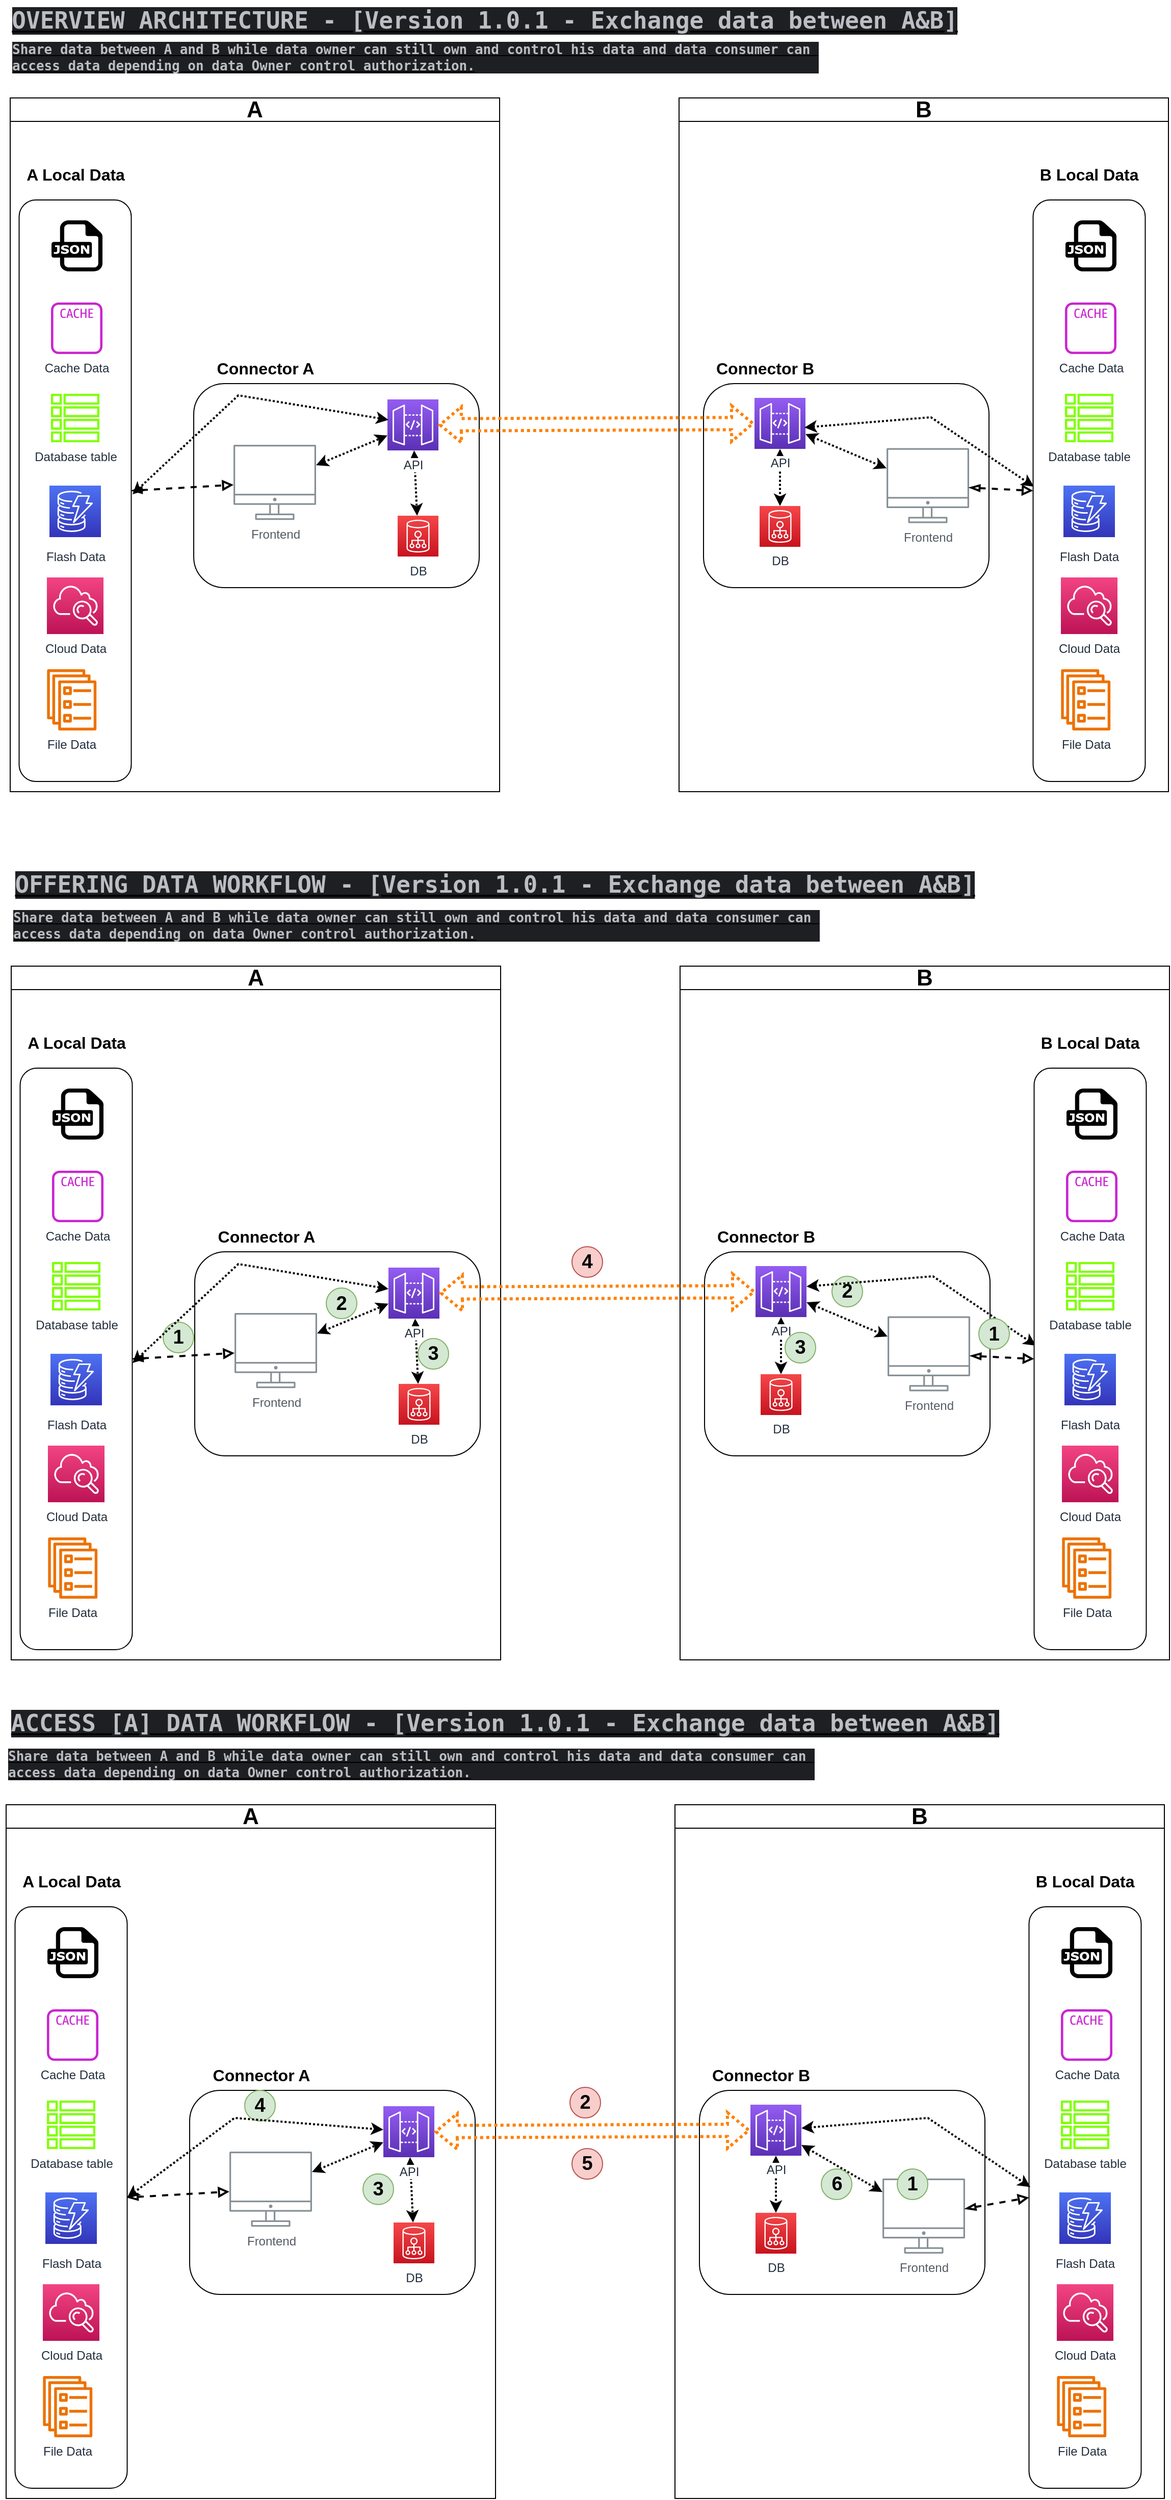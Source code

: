 <mxfile version="22.1.2" type="github">
  <diagram id="Ht1M8jgEwFfnCIfOTk4-" name="Page-1">
    <mxGraphModel dx="1460" dy="1405" grid="1" gridSize="10" guides="1" tooltips="1" connect="1" arrows="1" fold="1" page="1" pageScale="1" pageWidth="1169" pageHeight="827" math="0" shadow="0">
      <root>
        <mxCell id="0" />
        <mxCell id="1" parent="0" />
        <mxCell id="Dd83YgnReYusMFgJrQL0-54" value="&lt;div style=&quot;background-color: rgb(30, 31, 34); color: rgb(188, 190, 196); font-family: Inconsolata, monospace; font-size: 23px;&quot;&gt;OVERVIEW ARCHITECTURE - [Version 1.0.1 - Exchange data between A&amp;amp;B]&lt;/div&gt;" style="text;html=1;align=center;verticalAlign=middle;resizable=0;points=[];autosize=1;strokeColor=none;fillColor=none;fontSize=23;fontStyle=5" vertex="1" parent="1">
          <mxGeometry x="10" y="4" width="950" height="40" as="geometry" />
        </mxCell>
        <mxCell id="Dd83YgnReYusMFgJrQL0-55" value="&lt;div style=&quot;background-color: rgb(30, 31, 34); color: rgb(188, 190, 196); font-family: Inconsolata, monospace; font-size: 13px;&quot;&gt;&lt;div style=&quot;font-size: 13px;&quot;&gt;Share data between A and B while data owner can still own and control his data and data consumer can&amp;nbsp;&lt;/div&gt;&lt;div style=&quot;font-size: 13px;&quot;&gt;access data depending on data Owner control authorization.&lt;/div&gt;&lt;/div&gt;" style="text;html=1;align=left;verticalAlign=middle;resizable=0;points=[];autosize=1;strokeColor=none;fillColor=none;fontSize=13;fontStyle=5" vertex="1" parent="1">
          <mxGeometry x="20" y="40" width="810" height="40" as="geometry" />
        </mxCell>
        <mxCell id="Dd83YgnReYusMFgJrQL0-56" value="" style="group" vertex="1" connectable="0" parent="1">
          <mxGeometry x="20" y="100" width="480" height="680" as="geometry" />
        </mxCell>
        <mxCell id="Dd83YgnReYusMFgJrQL0-25" value="" style="group" vertex="1" connectable="0" parent="Dd83YgnReYusMFgJrQL0-56">
          <mxGeometry x="180" y="250" width="280" height="230" as="geometry" />
        </mxCell>
        <mxCell id="Dd83YgnReYusMFgJrQL0-13" value="" style="group" vertex="1" connectable="0" parent="Dd83YgnReYusMFgJrQL0-25">
          <mxGeometry y="30" width="280" height="200" as="geometry" />
        </mxCell>
        <mxCell id="Dd83YgnReYusMFgJrQL0-4" value="" style="rounded=1;whiteSpace=wrap;html=1;labelBackgroundColor=default;" vertex="1" parent="Dd83YgnReYusMFgJrQL0-13">
          <mxGeometry width="280" height="200" as="geometry" />
        </mxCell>
        <mxCell id="Dd83YgnReYusMFgJrQL0-23" style="rounded=0;orthogonalLoop=1;jettySize=auto;html=1;startArrow=classic;startFill=1;dashed=1;dashPattern=1 1;strokeWidth=2;" edge="1" parent="Dd83YgnReYusMFgJrQL0-13" source="UEzPUAAOIrF-is8g5C7q-109" target="UEzPUAAOIrF-is8g5C7q-114">
          <mxGeometry relative="1" as="geometry" />
        </mxCell>
        <mxCell id="UEzPUAAOIrF-is8g5C7q-109" value="Frontend" style="outlineConnect=0;gradientColor=none;fontColor=#545B64;strokeColor=none;fillColor=#879196;dashed=0;verticalLabelPosition=bottom;verticalAlign=top;align=center;html=1;fontSize=12;fontStyle=0;aspect=fixed;shape=mxgraph.aws4.illustration_desktop;pointerEvents=1;labelBackgroundColor=#ffffff;" parent="Dd83YgnReYusMFgJrQL0-13" vertex="1">
          <mxGeometry x="39" y="60" width="81" height="73.71" as="geometry" />
        </mxCell>
        <mxCell id="Dd83YgnReYusMFgJrQL0-22" style="rounded=0;orthogonalLoop=1;jettySize=auto;html=1;dashed=1;dashPattern=1 1;strokeWidth=2;startArrow=classic;startFill=1;" edge="1" parent="Dd83YgnReYusMFgJrQL0-13" source="UEzPUAAOIrF-is8g5C7q-114" target="Dd83YgnReYusMFgJrQL0-12">
          <mxGeometry relative="1" as="geometry" />
        </mxCell>
        <mxCell id="UEzPUAAOIrF-is8g5C7q-114" value="API" style="outlineConnect=0;fontColor=#232F3E;gradientColor=#945DF2;gradientDirection=north;fillColor=#5A30B5;strokeColor=#ffffff;dashed=0;verticalLabelPosition=bottom;verticalAlign=top;align=center;html=1;fontSize=12;fontStyle=0;aspect=fixed;shape=mxgraph.aws4.resourceIcon;resIcon=mxgraph.aws4.api_gateway;labelBackgroundColor=#ffffff;" parent="Dd83YgnReYusMFgJrQL0-13" vertex="1">
          <mxGeometry x="190" y="15.5" width="50" height="50" as="geometry" />
        </mxCell>
        <mxCell id="Dd83YgnReYusMFgJrQL0-12" value="DB" style="outlineConnect=0;fontColor=#232F3E;gradientColor=#F54749;gradientDirection=north;fillColor=#C7131F;strokeColor=#ffffff;dashed=0;verticalLabelPosition=bottom;verticalAlign=top;align=center;html=1;fontSize=12;fontStyle=0;aspect=fixed;shape=mxgraph.aws4.resourceIcon;resIcon=mxgraph.aws4.cloud_directory;labelBackgroundColor=#ffffff;" vertex="1" parent="Dd83YgnReYusMFgJrQL0-13">
          <mxGeometry x="200" y="129.5" width="40" height="40" as="geometry" />
        </mxCell>
        <mxCell id="Dd83YgnReYusMFgJrQL0-24" value="&lt;b&gt;&lt;font style=&quot;font-size: 16px;&quot;&gt;Connector A&lt;/font&gt;&lt;/b&gt;" style="text;html=1;align=center;verticalAlign=middle;resizable=0;points=[];autosize=1;strokeColor=none;fillColor=none;" vertex="1" parent="Dd83YgnReYusMFgJrQL0-25">
          <mxGeometry x="10" width="120" height="30" as="geometry" />
        </mxCell>
        <mxCell id="Dd83YgnReYusMFgJrQL0-36" style="rounded=0;orthogonalLoop=1;jettySize=auto;html=1;exitX=1;exitY=0.5;exitDx=0;exitDy=0;dashed=1;startArrow=blockThin;startFill=0;endArrow=block;endFill=0;strokeWidth=2;" edge="1" parent="Dd83YgnReYusMFgJrQL0-56" source="Dd83YgnReYusMFgJrQL0-34" target="UEzPUAAOIrF-is8g5C7q-109">
          <mxGeometry relative="1" as="geometry" />
        </mxCell>
        <mxCell id="Dd83YgnReYusMFgJrQL0-40" value="" style="group" vertex="1" connectable="0" parent="Dd83YgnReYusMFgJrQL0-56">
          <mxGeometry x="5.5" y="60" width="120" height="610" as="geometry" />
        </mxCell>
        <mxCell id="Dd83YgnReYusMFgJrQL0-35" value="&lt;b&gt;&lt;font style=&quot;font-size: 16px;&quot;&gt;A Local Data&amp;nbsp;&lt;/font&gt;&lt;/b&gt;" style="text;html=1;align=center;verticalAlign=middle;resizable=0;points=[];autosize=1;strokeColor=none;fillColor=none;" vertex="1" parent="Dd83YgnReYusMFgJrQL0-40">
          <mxGeometry width="120" height="30" as="geometry" />
        </mxCell>
        <mxCell id="Dd83YgnReYusMFgJrQL0-39" value="" style="group" vertex="1" connectable="0" parent="Dd83YgnReYusMFgJrQL0-40">
          <mxGeometry x="4.5" y="40" width="110" height="570" as="geometry" />
        </mxCell>
        <mxCell id="Dd83YgnReYusMFgJrQL0-34" value="" style="rounded=1;whiteSpace=wrap;html=1;" vertex="1" parent="Dd83YgnReYusMFgJrQL0-39">
          <mxGeometry x="-1.25" width="110" height="570" as="geometry" />
        </mxCell>
        <mxCell id="Dd83YgnReYusMFgJrQL0-28" value="Flash Data" style="outlineConnect=0;fontColor=#232F3E;gradientColor=#4D72F3;gradientDirection=north;fillColor=#3334B9;strokeColor=#ffffff;dashed=0;verticalLabelPosition=bottom;verticalAlign=top;align=center;html=1;fontSize=12;fontStyle=0;aspect=fixed;shape=mxgraph.aws4.resourceIcon;resIcon=mxgraph.aws4.dynamodb;labelBackgroundColor=#ffffff;spacingTop=5;" vertex="1" parent="Dd83YgnReYusMFgJrQL0-39">
          <mxGeometry x="28.5" y="280" width="50.5" height="50.5" as="geometry" />
        </mxCell>
        <mxCell id="Dd83YgnReYusMFgJrQL0-29" value="Cloud Data" style="outlineConnect=0;fontColor=#232F3E;gradientColor=#F34482;gradientDirection=north;fillColor=#BC1356;strokeColor=#ffffff;dashed=0;verticalLabelPosition=bottom;verticalAlign=top;align=center;html=1;fontSize=12;fontStyle=0;aspect=fixed;shape=mxgraph.aws4.resourceIcon;resIcon=mxgraph.aws4.cloudwatch;labelBackgroundColor=#ffffff;" vertex="1" parent="Dd83YgnReYusMFgJrQL0-39">
          <mxGeometry x="26" y="370" width="55.5" height="55.5" as="geometry" />
        </mxCell>
        <mxCell id="Dd83YgnReYusMFgJrQL0-30" value="File Data" style="sketch=0;outlineConnect=0;fontColor=#232F3E;gradientColor=none;fillColor=#ED7100;strokeColor=none;dashed=0;verticalLabelPosition=bottom;verticalAlign=top;align=center;html=1;fontSize=12;fontStyle=0;aspect=fixed;pointerEvents=1;shape=mxgraph.aws4.ecs_service;" vertex="1" parent="Dd83YgnReYusMFgJrQL0-39">
          <mxGeometry x="26" y="460" width="48.75" height="60" as="geometry" />
        </mxCell>
        <mxCell id="Dd83YgnReYusMFgJrQL0-31" value="Cache Data" style="sketch=0;outlineConnect=0;fontColor=#232F3E;gradientColor=none;fillColor=#C925D1;strokeColor=none;dashed=0;verticalLabelPosition=bottom;verticalAlign=top;align=center;html=1;fontSize=12;fontStyle=0;aspect=fixed;pointerEvents=1;shape=mxgraph.aws4.cache_node;" vertex="1" parent="Dd83YgnReYusMFgJrQL0-39">
          <mxGeometry x="30" y="100.5" width="50.5" height="50.5" as="geometry" />
        </mxCell>
        <mxCell id="Dd83YgnReYusMFgJrQL0-32" value="Database table" style="sketch=0;outlineConnect=0;fontColor=#232F3E;gradientColor=none;fillColor=#80FF00;strokeColor=none;dashed=0;verticalLabelPosition=bottom;verticalAlign=top;align=center;html=1;fontSize=12;fontStyle=0;aspect=fixed;pointerEvents=1;shape=mxgraph.aws4.table;" vertex="1" parent="Dd83YgnReYusMFgJrQL0-39">
          <mxGeometry x="30" y="190" width="47.5" height="47.5" as="geometry" />
        </mxCell>
        <mxCell id="Dd83YgnReYusMFgJrQL0-38" value="" style="dashed=0;outlineConnect=0;html=1;align=center;labelPosition=center;verticalLabelPosition=bottom;verticalAlign=top;shape=mxgraph.weblogos.json" vertex="1" parent="Dd83YgnReYusMFgJrQL0-40">
          <mxGeometry x="35" y="60" width="50" height="50" as="geometry" />
        </mxCell>
        <mxCell id="Dd83YgnReYusMFgJrQL0-52" value="&lt;font style=&quot;font-size: 22px;&quot;&gt;A&lt;/font&gt;" style="swimlane;whiteSpace=wrap;html=1;" vertex="1" parent="Dd83YgnReYusMFgJrQL0-56">
          <mxGeometry width="480" height="680" as="geometry" />
        </mxCell>
        <mxCell id="Dd83YgnReYusMFgJrQL0-183" style="rounded=0;orthogonalLoop=1;jettySize=auto;html=1;startArrow=classic;startFill=1;dashed=1;dashPattern=1 1;strokeWidth=2;" edge="1" parent="Dd83YgnReYusMFgJrQL0-52">
          <mxGeometry relative="1" as="geometry">
            <mxPoint x="120" y="388.5" as="sourcePoint" />
            <mxPoint x="371" y="315.5" as="targetPoint" />
            <Array as="points">
              <mxPoint x="223.75" y="291.5" />
            </Array>
          </mxGeometry>
        </mxCell>
        <mxCell id="Dd83YgnReYusMFgJrQL0-57" value="" style="group" vertex="1" connectable="0" parent="1">
          <mxGeometry x="676" y="100" width="480" height="680" as="geometry" />
        </mxCell>
        <mxCell id="Dd83YgnReYusMFgJrQL0-27" value="" style="group" vertex="1" connectable="0" parent="Dd83YgnReYusMFgJrQL0-57">
          <mxGeometry x="24" y="250" width="280" height="230" as="geometry" />
        </mxCell>
        <mxCell id="Dd83YgnReYusMFgJrQL0-14" value="" style="group" vertex="1" connectable="0" parent="Dd83YgnReYusMFgJrQL0-27">
          <mxGeometry y="30" width="280" height="200" as="geometry" />
        </mxCell>
        <mxCell id="Dd83YgnReYusMFgJrQL0-15" value="" style="rounded=1;whiteSpace=wrap;html=1;labelBackgroundColor=default;" vertex="1" parent="Dd83YgnReYusMFgJrQL0-14">
          <mxGeometry width="280" height="200" as="geometry" />
        </mxCell>
        <mxCell id="Dd83YgnReYusMFgJrQL0-16" value="Frontend" style="outlineConnect=0;gradientColor=none;fontColor=#545B64;strokeColor=none;fillColor=#879196;dashed=0;verticalLabelPosition=bottom;verticalAlign=top;align=center;html=1;fontSize=12;fontStyle=0;aspect=fixed;shape=mxgraph.aws4.illustration_desktop;pointerEvents=1;labelBackgroundColor=#ffffff;" vertex="1" parent="Dd83YgnReYusMFgJrQL0-14">
          <mxGeometry x="179.5" y="63.14" width="81" height="73.71" as="geometry" />
        </mxCell>
        <mxCell id="Dd83YgnReYusMFgJrQL0-20" style="rounded=0;orthogonalLoop=1;jettySize=auto;html=1;startArrow=block;dashed=1;dashPattern=1 1;strokeWidth=2;" edge="1" parent="Dd83YgnReYusMFgJrQL0-14" source="Dd83YgnReYusMFgJrQL0-17" target="Dd83YgnReYusMFgJrQL0-18">
          <mxGeometry relative="1" as="geometry" />
        </mxCell>
        <mxCell id="Dd83YgnReYusMFgJrQL0-21" style="rounded=0;orthogonalLoop=1;jettySize=auto;html=1;dashed=1;dashPattern=1 1;startArrow=classic;startFill=1;strokeWidth=2;" edge="1" parent="Dd83YgnReYusMFgJrQL0-14" source="Dd83YgnReYusMFgJrQL0-17" target="Dd83YgnReYusMFgJrQL0-16">
          <mxGeometry relative="1" as="geometry" />
        </mxCell>
        <mxCell id="Dd83YgnReYusMFgJrQL0-17" value="API" style="outlineConnect=0;fontColor=#232F3E;gradientColor=#945DF2;gradientDirection=north;fillColor=#5A30B5;strokeColor=#ffffff;dashed=0;verticalLabelPosition=bottom;verticalAlign=top;align=center;html=1;fontSize=12;fontStyle=0;aspect=fixed;shape=mxgraph.aws4.resourceIcon;resIcon=mxgraph.aws4.api_gateway;labelBackgroundColor=#ffffff;" vertex="1" parent="Dd83YgnReYusMFgJrQL0-14">
          <mxGeometry x="50" y="14" width="50" height="50" as="geometry" />
        </mxCell>
        <mxCell id="Dd83YgnReYusMFgJrQL0-18" value="DB" style="outlineConnect=0;fontColor=#232F3E;gradientColor=#F54749;gradientDirection=north;fillColor=#C7131F;strokeColor=#ffffff;dashed=0;verticalLabelPosition=bottom;verticalAlign=top;align=center;html=1;fontSize=12;fontStyle=0;aspect=fixed;shape=mxgraph.aws4.resourceIcon;resIcon=mxgraph.aws4.cloud_directory;labelBackgroundColor=#ffffff;" vertex="1" parent="Dd83YgnReYusMFgJrQL0-14">
          <mxGeometry x="55" y="120" width="40" height="40" as="geometry" />
        </mxCell>
        <mxCell id="Dd83YgnReYusMFgJrQL0-186" style="rounded=0;orthogonalLoop=1;jettySize=auto;html=1;startArrow=classic;startFill=1;dashed=1;dashPattern=1 1;strokeWidth=2;entryX=0.012;entryY=0.482;entryDx=0;entryDy=0;entryPerimeter=0;" edge="1" parent="Dd83YgnReYusMFgJrQL0-14">
          <mxGeometry relative="1" as="geometry">
            <mxPoint x="99" y="43" as="sourcePoint" />
            <mxPoint x="324" y="101" as="targetPoint" />
            <Array as="points">
              <mxPoint x="223" y="33" />
            </Array>
          </mxGeometry>
        </mxCell>
        <mxCell id="Dd83YgnReYusMFgJrQL0-26" value="&lt;b&gt;&lt;font style=&quot;font-size: 16px;&quot;&gt;Connector B&lt;/font&gt;&lt;/b&gt;" style="text;html=1;align=center;verticalAlign=middle;resizable=0;points=[];autosize=1;strokeColor=none;fillColor=none;" vertex="1" parent="Dd83YgnReYusMFgJrQL0-27">
          <mxGeometry width="120" height="30" as="geometry" />
        </mxCell>
        <mxCell id="Dd83YgnReYusMFgJrQL0-41" value="" style="group" vertex="1" connectable="0" parent="Dd83YgnReYusMFgJrQL0-57">
          <mxGeometry x="344" y="60" width="120" height="610" as="geometry" />
        </mxCell>
        <mxCell id="Dd83YgnReYusMFgJrQL0-42" value="&lt;b&gt;&lt;font style=&quot;font-size: 16px;&quot;&gt;B Local Data&amp;nbsp;&lt;/font&gt;&lt;/b&gt;" style="text;html=1;align=center;verticalAlign=middle;resizable=0;points=[];autosize=1;strokeColor=none;fillColor=none;" vertex="1" parent="Dd83YgnReYusMFgJrQL0-41">
          <mxGeometry width="120" height="30" as="geometry" />
        </mxCell>
        <mxCell id="Dd83YgnReYusMFgJrQL0-43" value="" style="group" vertex="1" connectable="0" parent="Dd83YgnReYusMFgJrQL0-41">
          <mxGeometry x="4.5" y="40" width="110" height="570" as="geometry" />
        </mxCell>
        <mxCell id="Dd83YgnReYusMFgJrQL0-44" value="" style="rounded=1;whiteSpace=wrap;html=1;" vertex="1" parent="Dd83YgnReYusMFgJrQL0-43">
          <mxGeometry x="-1.25" width="110" height="570" as="geometry" />
        </mxCell>
        <mxCell id="Dd83YgnReYusMFgJrQL0-45" value="Flash Data" style="outlineConnect=0;fontColor=#232F3E;gradientColor=#4D72F3;gradientDirection=north;fillColor=#3334B9;strokeColor=#ffffff;dashed=0;verticalLabelPosition=bottom;verticalAlign=top;align=center;html=1;fontSize=12;fontStyle=0;aspect=fixed;shape=mxgraph.aws4.resourceIcon;resIcon=mxgraph.aws4.dynamodb;labelBackgroundColor=#ffffff;spacingTop=5;" vertex="1" parent="Dd83YgnReYusMFgJrQL0-43">
          <mxGeometry x="28.5" y="280" width="50.5" height="50.5" as="geometry" />
        </mxCell>
        <mxCell id="Dd83YgnReYusMFgJrQL0-46" value="Cloud Data" style="outlineConnect=0;fontColor=#232F3E;gradientColor=#F34482;gradientDirection=north;fillColor=#BC1356;strokeColor=#ffffff;dashed=0;verticalLabelPosition=bottom;verticalAlign=top;align=center;html=1;fontSize=12;fontStyle=0;aspect=fixed;shape=mxgraph.aws4.resourceIcon;resIcon=mxgraph.aws4.cloudwatch;labelBackgroundColor=#ffffff;" vertex="1" parent="Dd83YgnReYusMFgJrQL0-43">
          <mxGeometry x="26" y="370" width="55.5" height="55.5" as="geometry" />
        </mxCell>
        <mxCell id="Dd83YgnReYusMFgJrQL0-47" value="File Data" style="sketch=0;outlineConnect=0;fontColor=#232F3E;gradientColor=none;fillColor=#ED7100;strokeColor=none;dashed=0;verticalLabelPosition=bottom;verticalAlign=top;align=center;html=1;fontSize=12;fontStyle=0;aspect=fixed;pointerEvents=1;shape=mxgraph.aws4.ecs_service;" vertex="1" parent="Dd83YgnReYusMFgJrQL0-43">
          <mxGeometry x="26" y="460" width="48.75" height="60" as="geometry" />
        </mxCell>
        <mxCell id="Dd83YgnReYusMFgJrQL0-48" value="Cache Data" style="sketch=0;outlineConnect=0;fontColor=#232F3E;gradientColor=none;fillColor=#C925D1;strokeColor=none;dashed=0;verticalLabelPosition=bottom;verticalAlign=top;align=center;html=1;fontSize=12;fontStyle=0;aspect=fixed;pointerEvents=1;shape=mxgraph.aws4.cache_node;" vertex="1" parent="Dd83YgnReYusMFgJrQL0-43">
          <mxGeometry x="30" y="100.5" width="50.5" height="50.5" as="geometry" />
        </mxCell>
        <mxCell id="Dd83YgnReYusMFgJrQL0-49" value="Database table" style="sketch=0;outlineConnect=0;fontColor=#232F3E;gradientColor=none;fillColor=#80FF00;strokeColor=none;dashed=0;verticalLabelPosition=bottom;verticalAlign=top;align=center;html=1;fontSize=12;fontStyle=0;aspect=fixed;pointerEvents=1;shape=mxgraph.aws4.table;" vertex="1" parent="Dd83YgnReYusMFgJrQL0-43">
          <mxGeometry x="30" y="190" width="47.5" height="47.5" as="geometry" />
        </mxCell>
        <mxCell id="Dd83YgnReYusMFgJrQL0-50" value="" style="dashed=0;outlineConnect=0;html=1;align=center;labelPosition=center;verticalLabelPosition=bottom;verticalAlign=top;shape=mxgraph.weblogos.json" vertex="1" parent="Dd83YgnReYusMFgJrQL0-41">
          <mxGeometry x="35" y="60" width="50" height="50" as="geometry" />
        </mxCell>
        <mxCell id="Dd83YgnReYusMFgJrQL0-51" style="rounded=0;orthogonalLoop=1;jettySize=auto;html=1;entryX=0;entryY=0.5;entryDx=0;entryDy=0;dashed=1;startArrow=blockThin;startFill=0;endArrow=block;endFill=0;strokeWidth=2;" edge="1" parent="Dd83YgnReYusMFgJrQL0-57" source="Dd83YgnReYusMFgJrQL0-16" target="Dd83YgnReYusMFgJrQL0-44">
          <mxGeometry relative="1" as="geometry">
            <mxPoint x="304" y="375" as="sourcePoint" />
            <mxPoint x="375" y="370" as="targetPoint" />
          </mxGeometry>
        </mxCell>
        <mxCell id="Dd83YgnReYusMFgJrQL0-53" value="&lt;font style=&quot;font-size: 22px;&quot;&gt;B&lt;/font&gt;" style="swimlane;whiteSpace=wrap;html=1;" vertex="1" parent="Dd83YgnReYusMFgJrQL0-57">
          <mxGeometry width="480" height="680" as="geometry" />
        </mxCell>
        <mxCell id="Dd83YgnReYusMFgJrQL0-19" style="rounded=0;orthogonalLoop=1;jettySize=auto;html=1;shape=flexArrow;dashed=1;startArrow=block;strokeColor=#FF8000;strokeWidth=3;dashPattern=1 1;" edge="1" parent="1" source="UEzPUAAOIrF-is8g5C7q-114" target="Dd83YgnReYusMFgJrQL0-17">
          <mxGeometry relative="1" as="geometry" />
        </mxCell>
        <mxCell id="Dd83YgnReYusMFgJrQL0-59" value="&lt;div style=&quot;background-color: rgb(30, 31, 34); color: rgb(188, 190, 196); font-family: Inconsolata, monospace; font-size: 13px;&quot;&gt;&lt;div style=&quot;font-size: 13px;&quot;&gt;Share data between A and B while data owner can still own and control his data and data consumer can&amp;nbsp;&lt;/div&gt;&lt;div style=&quot;font-size: 13px;&quot;&gt;access data depending on data Owner control authorization.&lt;/div&gt;&lt;/div&gt;" style="text;html=1;align=left;verticalAlign=middle;resizable=0;points=[];autosize=1;strokeColor=none;fillColor=none;fontSize=13;fontStyle=5" vertex="1" parent="1">
          <mxGeometry x="21" y="891" width="810" height="40" as="geometry" />
        </mxCell>
        <mxCell id="Dd83YgnReYusMFgJrQL0-60" value="" style="group" vertex="1" connectable="0" parent="1">
          <mxGeometry x="21" y="951" width="480" height="680" as="geometry" />
        </mxCell>
        <mxCell id="Dd83YgnReYusMFgJrQL0-61" value="" style="group" vertex="1" connectable="0" parent="Dd83YgnReYusMFgJrQL0-60">
          <mxGeometry x="180" y="250" width="280" height="230" as="geometry" />
        </mxCell>
        <mxCell id="Dd83YgnReYusMFgJrQL0-62" value="" style="group" vertex="1" connectable="0" parent="Dd83YgnReYusMFgJrQL0-61">
          <mxGeometry y="30" width="280" height="200" as="geometry" />
        </mxCell>
        <mxCell id="Dd83YgnReYusMFgJrQL0-63" value="" style="rounded=1;whiteSpace=wrap;html=1;labelBackgroundColor=default;" vertex="1" parent="Dd83YgnReYusMFgJrQL0-62">
          <mxGeometry width="280" height="200" as="geometry" />
        </mxCell>
        <mxCell id="Dd83YgnReYusMFgJrQL0-64" style="rounded=0;orthogonalLoop=1;jettySize=auto;html=1;startArrow=classic;startFill=1;dashed=1;dashPattern=1 1;strokeWidth=2;" edge="1" parent="Dd83YgnReYusMFgJrQL0-62" source="Dd83YgnReYusMFgJrQL0-65" target="Dd83YgnReYusMFgJrQL0-67">
          <mxGeometry relative="1" as="geometry" />
        </mxCell>
        <mxCell id="Dd83YgnReYusMFgJrQL0-65" value="Frontend" style="outlineConnect=0;gradientColor=none;fontColor=#545B64;strokeColor=none;fillColor=#879196;dashed=0;verticalLabelPosition=bottom;verticalAlign=top;align=center;html=1;fontSize=12;fontStyle=0;aspect=fixed;shape=mxgraph.aws4.illustration_desktop;pointerEvents=1;labelBackgroundColor=#ffffff;" vertex="1" parent="Dd83YgnReYusMFgJrQL0-62">
          <mxGeometry x="39" y="60" width="81" height="73.71" as="geometry" />
        </mxCell>
        <mxCell id="Dd83YgnReYusMFgJrQL0-66" style="rounded=0;orthogonalLoop=1;jettySize=auto;html=1;dashed=1;dashPattern=1 1;strokeWidth=2;startArrow=classic;startFill=1;" edge="1" parent="Dd83YgnReYusMFgJrQL0-62" source="Dd83YgnReYusMFgJrQL0-67" target="Dd83YgnReYusMFgJrQL0-68">
          <mxGeometry relative="1" as="geometry" />
        </mxCell>
        <mxCell id="Dd83YgnReYusMFgJrQL0-67" value="API" style="outlineConnect=0;fontColor=#232F3E;gradientColor=#945DF2;gradientDirection=north;fillColor=#5A30B5;strokeColor=#ffffff;dashed=0;verticalLabelPosition=bottom;verticalAlign=top;align=center;html=1;fontSize=12;fontStyle=0;aspect=fixed;shape=mxgraph.aws4.resourceIcon;resIcon=mxgraph.aws4.api_gateway;labelBackgroundColor=#ffffff;" vertex="1" parent="Dd83YgnReYusMFgJrQL0-62">
          <mxGeometry x="190" y="15.5" width="50" height="50" as="geometry" />
        </mxCell>
        <mxCell id="Dd83YgnReYusMFgJrQL0-68" value="DB" style="outlineConnect=0;fontColor=#232F3E;gradientColor=#F54749;gradientDirection=north;fillColor=#C7131F;strokeColor=#ffffff;dashed=0;verticalLabelPosition=bottom;verticalAlign=top;align=center;html=1;fontSize=12;fontStyle=0;aspect=fixed;shape=mxgraph.aws4.resourceIcon;resIcon=mxgraph.aws4.cloud_directory;labelBackgroundColor=#ffffff;" vertex="1" parent="Dd83YgnReYusMFgJrQL0-62">
          <mxGeometry x="200" y="129.5" width="40" height="40" as="geometry" />
        </mxCell>
        <mxCell id="Dd83YgnReYusMFgJrQL0-106" value="2" style="ellipse;whiteSpace=wrap;html=1;aspect=fixed;fontStyle=1;fontSize=19;labelBackgroundColor=none;fillColor=#d5e8d4;strokeColor=#82b366;" vertex="1" parent="Dd83YgnReYusMFgJrQL0-62">
          <mxGeometry x="129" y="35.5" width="30" height="30" as="geometry" />
        </mxCell>
        <mxCell id="Dd83YgnReYusMFgJrQL0-107" value="3" style="ellipse;whiteSpace=wrap;html=1;aspect=fixed;fontStyle=1;fontSize=19;labelBackgroundColor=none;fillColor=#d5e8d4;strokeColor=#82b366;" vertex="1" parent="Dd83YgnReYusMFgJrQL0-62">
          <mxGeometry x="219" y="85" width="30" height="30" as="geometry" />
        </mxCell>
        <mxCell id="Dd83YgnReYusMFgJrQL0-69" value="&lt;b&gt;&lt;font style=&quot;font-size: 16px;&quot;&gt;Connector A&lt;/font&gt;&lt;/b&gt;" style="text;html=1;align=center;verticalAlign=middle;resizable=0;points=[];autosize=1;strokeColor=none;fillColor=none;" vertex="1" parent="Dd83YgnReYusMFgJrQL0-61">
          <mxGeometry x="10" width="120" height="30" as="geometry" />
        </mxCell>
        <mxCell id="Dd83YgnReYusMFgJrQL0-70" style="rounded=0;orthogonalLoop=1;jettySize=auto;html=1;exitX=1;exitY=0.5;exitDx=0;exitDy=0;dashed=1;startArrow=blockThin;startFill=0;endArrow=block;endFill=0;strokeWidth=2;" edge="1" parent="Dd83YgnReYusMFgJrQL0-60" source="Dd83YgnReYusMFgJrQL0-74" target="Dd83YgnReYusMFgJrQL0-65">
          <mxGeometry relative="1" as="geometry" />
        </mxCell>
        <mxCell id="Dd83YgnReYusMFgJrQL0-71" value="" style="group" vertex="1" connectable="0" parent="Dd83YgnReYusMFgJrQL0-60">
          <mxGeometry x="5.5" y="60" width="120" height="610" as="geometry" />
        </mxCell>
        <mxCell id="Dd83YgnReYusMFgJrQL0-72" value="&lt;b&gt;&lt;font style=&quot;font-size: 16px;&quot;&gt;A Local Data&amp;nbsp;&lt;/font&gt;&lt;/b&gt;" style="text;html=1;align=center;verticalAlign=middle;resizable=0;points=[];autosize=1;strokeColor=none;fillColor=none;" vertex="1" parent="Dd83YgnReYusMFgJrQL0-71">
          <mxGeometry width="120" height="30" as="geometry" />
        </mxCell>
        <mxCell id="Dd83YgnReYusMFgJrQL0-73" value="" style="group" vertex="1" connectable="0" parent="Dd83YgnReYusMFgJrQL0-71">
          <mxGeometry x="4.5" y="40" width="110" height="570" as="geometry" />
        </mxCell>
        <mxCell id="Dd83YgnReYusMFgJrQL0-74" value="" style="rounded=1;whiteSpace=wrap;html=1;" vertex="1" parent="Dd83YgnReYusMFgJrQL0-73">
          <mxGeometry x="-1.25" width="110" height="570" as="geometry" />
        </mxCell>
        <mxCell id="Dd83YgnReYusMFgJrQL0-75" value="Flash Data" style="outlineConnect=0;fontColor=#232F3E;gradientColor=#4D72F3;gradientDirection=north;fillColor=#3334B9;strokeColor=#ffffff;dashed=0;verticalLabelPosition=bottom;verticalAlign=top;align=center;html=1;fontSize=12;fontStyle=0;aspect=fixed;shape=mxgraph.aws4.resourceIcon;resIcon=mxgraph.aws4.dynamodb;labelBackgroundColor=#ffffff;spacingTop=5;" vertex="1" parent="Dd83YgnReYusMFgJrQL0-73">
          <mxGeometry x="28.5" y="280" width="50.5" height="50.5" as="geometry" />
        </mxCell>
        <mxCell id="Dd83YgnReYusMFgJrQL0-76" value="Cloud Data" style="outlineConnect=0;fontColor=#232F3E;gradientColor=#F34482;gradientDirection=north;fillColor=#BC1356;strokeColor=#ffffff;dashed=0;verticalLabelPosition=bottom;verticalAlign=top;align=center;html=1;fontSize=12;fontStyle=0;aspect=fixed;shape=mxgraph.aws4.resourceIcon;resIcon=mxgraph.aws4.cloudwatch;labelBackgroundColor=#ffffff;" vertex="1" parent="Dd83YgnReYusMFgJrQL0-73">
          <mxGeometry x="26" y="370" width="55.5" height="55.5" as="geometry" />
        </mxCell>
        <mxCell id="Dd83YgnReYusMFgJrQL0-77" value="File Data" style="sketch=0;outlineConnect=0;fontColor=#232F3E;gradientColor=none;fillColor=#ED7100;strokeColor=none;dashed=0;verticalLabelPosition=bottom;verticalAlign=top;align=center;html=1;fontSize=12;fontStyle=0;aspect=fixed;pointerEvents=1;shape=mxgraph.aws4.ecs_service;" vertex="1" parent="Dd83YgnReYusMFgJrQL0-73">
          <mxGeometry x="26" y="460" width="48.75" height="60" as="geometry" />
        </mxCell>
        <mxCell id="Dd83YgnReYusMFgJrQL0-78" value="Cache Data" style="sketch=0;outlineConnect=0;fontColor=#232F3E;gradientColor=none;fillColor=#C925D1;strokeColor=none;dashed=0;verticalLabelPosition=bottom;verticalAlign=top;align=center;html=1;fontSize=12;fontStyle=0;aspect=fixed;pointerEvents=1;shape=mxgraph.aws4.cache_node;" vertex="1" parent="Dd83YgnReYusMFgJrQL0-73">
          <mxGeometry x="30" y="100.5" width="50.5" height="50.5" as="geometry" />
        </mxCell>
        <mxCell id="Dd83YgnReYusMFgJrQL0-79" value="Database table" style="sketch=0;outlineConnect=0;fontColor=#232F3E;gradientColor=none;fillColor=#80FF00;strokeColor=none;dashed=0;verticalLabelPosition=bottom;verticalAlign=top;align=center;html=1;fontSize=12;fontStyle=0;aspect=fixed;pointerEvents=1;shape=mxgraph.aws4.table;" vertex="1" parent="Dd83YgnReYusMFgJrQL0-73">
          <mxGeometry x="30" y="190" width="47.5" height="47.5" as="geometry" />
        </mxCell>
        <mxCell id="Dd83YgnReYusMFgJrQL0-80" value="" style="dashed=0;outlineConnect=0;html=1;align=center;labelPosition=center;verticalLabelPosition=bottom;verticalAlign=top;shape=mxgraph.weblogos.json" vertex="1" parent="Dd83YgnReYusMFgJrQL0-71">
          <mxGeometry x="35" y="60" width="50" height="50" as="geometry" />
        </mxCell>
        <mxCell id="Dd83YgnReYusMFgJrQL0-81" value="&lt;font style=&quot;font-size: 22px;&quot;&gt;A&lt;/font&gt;" style="swimlane;whiteSpace=wrap;html=1;" vertex="1" parent="Dd83YgnReYusMFgJrQL0-60">
          <mxGeometry width="480" height="680" as="geometry" />
        </mxCell>
        <mxCell id="Dd83YgnReYusMFgJrQL0-105" value="1" style="ellipse;whiteSpace=wrap;html=1;aspect=fixed;fontStyle=1;fontSize=19;labelBackgroundColor=none;fillColor=#d5e8d4;strokeColor=#82b366;" vertex="1" parent="Dd83YgnReYusMFgJrQL0-81">
          <mxGeometry x="149" y="349" width="30" height="30" as="geometry" />
        </mxCell>
        <mxCell id="Dd83YgnReYusMFgJrQL0-177" style="rounded=0;orthogonalLoop=1;jettySize=auto;html=1;startArrow=classic;startFill=1;dashed=1;dashPattern=1 1;strokeWidth=2;" edge="1" parent="Dd83YgnReYusMFgJrQL0-81" target="Dd83YgnReYusMFgJrQL0-67">
          <mxGeometry relative="1" as="geometry">
            <mxPoint x="119" y="389" as="sourcePoint" />
            <mxPoint x="368.75" y="304" as="targetPoint" />
            <Array as="points">
              <mxPoint x="222.75" y="292" />
            </Array>
          </mxGeometry>
        </mxCell>
        <mxCell id="Dd83YgnReYusMFgJrQL0-82" value="" style="group" vertex="1" connectable="0" parent="1">
          <mxGeometry x="677" y="951" width="480" height="680" as="geometry" />
        </mxCell>
        <mxCell id="Dd83YgnReYusMFgJrQL0-83" value="" style="group" vertex="1" connectable="0" parent="Dd83YgnReYusMFgJrQL0-82">
          <mxGeometry x="24" y="250" width="280" height="230" as="geometry" />
        </mxCell>
        <mxCell id="Dd83YgnReYusMFgJrQL0-84" value="" style="group" vertex="1" connectable="0" parent="Dd83YgnReYusMFgJrQL0-83">
          <mxGeometry y="30" width="280" height="200" as="geometry" />
        </mxCell>
        <mxCell id="Dd83YgnReYusMFgJrQL0-85" value="" style="rounded=1;whiteSpace=wrap;html=1;labelBackgroundColor=default;" vertex="1" parent="Dd83YgnReYusMFgJrQL0-84">
          <mxGeometry width="280" height="200" as="geometry" />
        </mxCell>
        <mxCell id="Dd83YgnReYusMFgJrQL0-86" value="Frontend" style="outlineConnect=0;gradientColor=none;fontColor=#545B64;strokeColor=none;fillColor=#879196;dashed=0;verticalLabelPosition=bottom;verticalAlign=top;align=center;html=1;fontSize=12;fontStyle=0;aspect=fixed;shape=mxgraph.aws4.illustration_desktop;pointerEvents=1;labelBackgroundColor=#ffffff;" vertex="1" parent="Dd83YgnReYusMFgJrQL0-84">
          <mxGeometry x="179.5" y="63.14" width="81" height="73.71" as="geometry" />
        </mxCell>
        <mxCell id="Dd83YgnReYusMFgJrQL0-87" style="rounded=0;orthogonalLoop=1;jettySize=auto;html=1;startArrow=block;dashed=1;dashPattern=1 1;strokeWidth=2;" edge="1" parent="Dd83YgnReYusMFgJrQL0-84" source="Dd83YgnReYusMFgJrQL0-89" target="Dd83YgnReYusMFgJrQL0-90">
          <mxGeometry relative="1" as="geometry" />
        </mxCell>
        <mxCell id="Dd83YgnReYusMFgJrQL0-88" style="rounded=0;orthogonalLoop=1;jettySize=auto;html=1;dashed=1;dashPattern=1 1;startArrow=classic;startFill=1;strokeWidth=2;" edge="1" parent="Dd83YgnReYusMFgJrQL0-84" source="Dd83YgnReYusMFgJrQL0-89" target="Dd83YgnReYusMFgJrQL0-86">
          <mxGeometry relative="1" as="geometry" />
        </mxCell>
        <mxCell id="Dd83YgnReYusMFgJrQL0-89" value="API" style="outlineConnect=0;fontColor=#232F3E;gradientColor=#945DF2;gradientDirection=north;fillColor=#5A30B5;strokeColor=#ffffff;dashed=0;verticalLabelPosition=bottom;verticalAlign=top;align=center;html=1;fontSize=12;fontStyle=0;aspect=fixed;shape=mxgraph.aws4.resourceIcon;resIcon=mxgraph.aws4.api_gateway;labelBackgroundColor=#ffffff;" vertex="1" parent="Dd83YgnReYusMFgJrQL0-84">
          <mxGeometry x="50" y="14" width="50" height="50" as="geometry" />
        </mxCell>
        <mxCell id="Dd83YgnReYusMFgJrQL0-90" value="DB" style="outlineConnect=0;fontColor=#232F3E;gradientColor=#F54749;gradientDirection=north;fillColor=#C7131F;strokeColor=#ffffff;dashed=0;verticalLabelPosition=bottom;verticalAlign=top;align=center;html=1;fontSize=12;fontStyle=0;aspect=fixed;shape=mxgraph.aws4.resourceIcon;resIcon=mxgraph.aws4.cloud_directory;labelBackgroundColor=#ffffff;" vertex="1" parent="Dd83YgnReYusMFgJrQL0-84">
          <mxGeometry x="55" y="120" width="40" height="40" as="geometry" />
        </mxCell>
        <mxCell id="Dd83YgnReYusMFgJrQL0-110" value="2" style="ellipse;whiteSpace=wrap;html=1;aspect=fixed;fontStyle=1;fontSize=19;labelBackgroundColor=none;fillColor=#d5e8d4;strokeColor=#82b366;" vertex="1" parent="Dd83YgnReYusMFgJrQL0-84">
          <mxGeometry x="125" y="24" width="30" height="30" as="geometry" />
        </mxCell>
        <mxCell id="Dd83YgnReYusMFgJrQL0-111" value="3" style="ellipse;whiteSpace=wrap;html=1;aspect=fixed;fontStyle=1;fontSize=19;labelBackgroundColor=none;fillColor=#d5e8d4;strokeColor=#82b366;" vertex="1" parent="Dd83YgnReYusMFgJrQL0-84">
          <mxGeometry x="79" y="79" width="30" height="30" as="geometry" />
        </mxCell>
        <mxCell id="Dd83YgnReYusMFgJrQL0-184" style="rounded=0;orthogonalLoop=1;jettySize=auto;html=1;startArrow=classic;startFill=1;dashed=1;dashPattern=1 1;strokeWidth=2;entryX=0.012;entryY=0.482;entryDx=0;entryDy=0;entryPerimeter=0;" edge="1" parent="Dd83YgnReYusMFgJrQL0-84">
          <mxGeometry relative="1" as="geometry">
            <mxPoint x="100" y="34" as="sourcePoint" />
            <mxPoint x="325" y="92" as="targetPoint" />
            <Array as="points">
              <mxPoint x="224" y="24" />
            </Array>
          </mxGeometry>
        </mxCell>
        <mxCell id="Dd83YgnReYusMFgJrQL0-91" value="&lt;b&gt;&lt;font style=&quot;font-size: 16px;&quot;&gt;Connector B&lt;/font&gt;&lt;/b&gt;" style="text;html=1;align=center;verticalAlign=middle;resizable=0;points=[];autosize=1;strokeColor=none;fillColor=none;" vertex="1" parent="Dd83YgnReYusMFgJrQL0-83">
          <mxGeometry width="120" height="30" as="geometry" />
        </mxCell>
        <mxCell id="Dd83YgnReYusMFgJrQL0-92" value="" style="group" vertex="1" connectable="0" parent="Dd83YgnReYusMFgJrQL0-82">
          <mxGeometry x="344" y="60" width="120" height="610" as="geometry" />
        </mxCell>
        <mxCell id="Dd83YgnReYusMFgJrQL0-93" value="&lt;b&gt;&lt;font style=&quot;font-size: 16px;&quot;&gt;B Local Data&amp;nbsp;&lt;/font&gt;&lt;/b&gt;" style="text;html=1;align=center;verticalAlign=middle;resizable=0;points=[];autosize=1;strokeColor=none;fillColor=none;" vertex="1" parent="Dd83YgnReYusMFgJrQL0-92">
          <mxGeometry width="120" height="30" as="geometry" />
        </mxCell>
        <mxCell id="Dd83YgnReYusMFgJrQL0-94" value="" style="group" vertex="1" connectable="0" parent="Dd83YgnReYusMFgJrQL0-92">
          <mxGeometry x="4.5" y="40" width="110" height="570" as="geometry" />
        </mxCell>
        <mxCell id="Dd83YgnReYusMFgJrQL0-95" value="" style="rounded=1;whiteSpace=wrap;html=1;" vertex="1" parent="Dd83YgnReYusMFgJrQL0-94">
          <mxGeometry x="-1.25" width="110" height="570" as="geometry" />
        </mxCell>
        <mxCell id="Dd83YgnReYusMFgJrQL0-96" value="Flash Data" style="outlineConnect=0;fontColor=#232F3E;gradientColor=#4D72F3;gradientDirection=north;fillColor=#3334B9;strokeColor=#ffffff;dashed=0;verticalLabelPosition=bottom;verticalAlign=top;align=center;html=1;fontSize=12;fontStyle=0;aspect=fixed;shape=mxgraph.aws4.resourceIcon;resIcon=mxgraph.aws4.dynamodb;labelBackgroundColor=#ffffff;spacingTop=5;" vertex="1" parent="Dd83YgnReYusMFgJrQL0-94">
          <mxGeometry x="28.5" y="280" width="50.5" height="50.5" as="geometry" />
        </mxCell>
        <mxCell id="Dd83YgnReYusMFgJrQL0-97" value="Cloud Data" style="outlineConnect=0;fontColor=#232F3E;gradientColor=#F34482;gradientDirection=north;fillColor=#BC1356;strokeColor=#ffffff;dashed=0;verticalLabelPosition=bottom;verticalAlign=top;align=center;html=1;fontSize=12;fontStyle=0;aspect=fixed;shape=mxgraph.aws4.resourceIcon;resIcon=mxgraph.aws4.cloudwatch;labelBackgroundColor=#ffffff;" vertex="1" parent="Dd83YgnReYusMFgJrQL0-94">
          <mxGeometry x="26" y="370" width="55.5" height="55.5" as="geometry" />
        </mxCell>
        <mxCell id="Dd83YgnReYusMFgJrQL0-98" value="File Data" style="sketch=0;outlineConnect=0;fontColor=#232F3E;gradientColor=none;fillColor=#ED7100;strokeColor=none;dashed=0;verticalLabelPosition=bottom;verticalAlign=top;align=center;html=1;fontSize=12;fontStyle=0;aspect=fixed;pointerEvents=1;shape=mxgraph.aws4.ecs_service;" vertex="1" parent="Dd83YgnReYusMFgJrQL0-94">
          <mxGeometry x="26" y="460" width="48.75" height="60" as="geometry" />
        </mxCell>
        <mxCell id="Dd83YgnReYusMFgJrQL0-99" value="Cache Data" style="sketch=0;outlineConnect=0;fontColor=#232F3E;gradientColor=none;fillColor=#C925D1;strokeColor=none;dashed=0;verticalLabelPosition=bottom;verticalAlign=top;align=center;html=1;fontSize=12;fontStyle=0;aspect=fixed;pointerEvents=1;shape=mxgraph.aws4.cache_node;" vertex="1" parent="Dd83YgnReYusMFgJrQL0-94">
          <mxGeometry x="30" y="100.5" width="50.5" height="50.5" as="geometry" />
        </mxCell>
        <mxCell id="Dd83YgnReYusMFgJrQL0-100" value="Database table" style="sketch=0;outlineConnect=0;fontColor=#232F3E;gradientColor=none;fillColor=#80FF00;strokeColor=none;dashed=0;verticalLabelPosition=bottom;verticalAlign=top;align=center;html=1;fontSize=12;fontStyle=0;aspect=fixed;pointerEvents=1;shape=mxgraph.aws4.table;" vertex="1" parent="Dd83YgnReYusMFgJrQL0-94">
          <mxGeometry x="30" y="190" width="47.5" height="47.5" as="geometry" />
        </mxCell>
        <mxCell id="Dd83YgnReYusMFgJrQL0-101" value="" style="dashed=0;outlineConnect=0;html=1;align=center;labelPosition=center;verticalLabelPosition=bottom;verticalAlign=top;shape=mxgraph.weblogos.json" vertex="1" parent="Dd83YgnReYusMFgJrQL0-92">
          <mxGeometry x="35" y="60" width="50" height="50" as="geometry" />
        </mxCell>
        <mxCell id="Dd83YgnReYusMFgJrQL0-102" style="rounded=0;orthogonalLoop=1;jettySize=auto;html=1;entryX=0;entryY=0.5;entryDx=0;entryDy=0;dashed=1;startArrow=blockThin;startFill=0;endArrow=block;endFill=0;strokeWidth=2;" edge="1" parent="Dd83YgnReYusMFgJrQL0-82" source="Dd83YgnReYusMFgJrQL0-86" target="Dd83YgnReYusMFgJrQL0-95">
          <mxGeometry relative="1" as="geometry">
            <mxPoint x="304" y="375" as="sourcePoint" />
            <mxPoint x="375" y="370" as="targetPoint" />
          </mxGeometry>
        </mxCell>
        <mxCell id="Dd83YgnReYusMFgJrQL0-103" value="&lt;font style=&quot;font-size: 22px;&quot;&gt;B&lt;/font&gt;" style="swimlane;whiteSpace=wrap;html=1;" vertex="1" parent="Dd83YgnReYusMFgJrQL0-82">
          <mxGeometry width="480" height="680" as="geometry" />
        </mxCell>
        <mxCell id="Dd83YgnReYusMFgJrQL0-109" value="1" style="ellipse;whiteSpace=wrap;html=1;aspect=fixed;fontStyle=1;fontSize=19;labelBackgroundColor=none;fillColor=#d5e8d4;strokeColor=#82b366;" vertex="1" parent="Dd83YgnReYusMFgJrQL0-103">
          <mxGeometry x="293" y="345.5" width="30" height="30" as="geometry" />
        </mxCell>
        <mxCell id="Dd83YgnReYusMFgJrQL0-104" style="rounded=0;orthogonalLoop=1;jettySize=auto;html=1;shape=flexArrow;dashed=1;startArrow=block;strokeColor=#FF8000;strokeWidth=3;dashPattern=1 1;" edge="1" parent="1" source="Dd83YgnReYusMFgJrQL0-67" target="Dd83YgnReYusMFgJrQL0-89">
          <mxGeometry relative="1" as="geometry" />
        </mxCell>
        <mxCell id="Dd83YgnReYusMFgJrQL0-108" value="4" style="ellipse;whiteSpace=wrap;html=1;aspect=fixed;fontStyle=1;fontSize=19;labelBackgroundColor=none;fillColor=#f8cecc;strokeColor=#b85450;" vertex="1" parent="1">
          <mxGeometry x="571" y="1226" width="30" height="30" as="geometry" />
        </mxCell>
        <mxCell id="Dd83YgnReYusMFgJrQL0-112" value="&lt;div style=&quot;background-color: rgb(30, 31, 34); color: rgb(188, 190, 196); font-family: Inconsolata, monospace; font-size: 23px;&quot;&gt;OFFERING DATA WORKFLOW - [Version 1.0.1 - Exchange data between A&amp;amp;B]&lt;/div&gt;" style="text;html=1;align=center;verticalAlign=middle;resizable=0;points=[];autosize=1;strokeColor=none;fillColor=none;fontSize=23;fontStyle=5" vertex="1" parent="1">
          <mxGeometry x="10" y="851" width="970" height="40" as="geometry" />
        </mxCell>
        <mxCell id="Dd83YgnReYusMFgJrQL0-113" value="&lt;div style=&quot;background-color: rgb(30, 31, 34); color: rgb(188, 190, 196); font-family: Inconsolata, monospace; font-size: 13px;&quot;&gt;&lt;div style=&quot;font-size: 13px;&quot;&gt;Share data between A and B while data owner can still own and control his data and data consumer can&amp;nbsp;&lt;/div&gt;&lt;div style=&quot;font-size: 13px;&quot;&gt;access data depending on data Owner control authorization.&lt;/div&gt;&lt;/div&gt;" style="text;html=1;align=left;verticalAlign=middle;resizable=0;points=[];autosize=1;strokeColor=none;fillColor=none;fontSize=13;fontStyle=5" vertex="1" parent="1">
          <mxGeometry x="16" y="1713" width="810" height="40" as="geometry" />
        </mxCell>
        <mxCell id="Dd83YgnReYusMFgJrQL0-114" value="" style="group" vertex="1" connectable="0" parent="1">
          <mxGeometry x="16" y="1773" width="480" height="680" as="geometry" />
        </mxCell>
        <mxCell id="Dd83YgnReYusMFgJrQL0-115" value="" style="group" vertex="1" connectable="0" parent="Dd83YgnReYusMFgJrQL0-114">
          <mxGeometry x="180" y="250" width="280" height="230" as="geometry" />
        </mxCell>
        <mxCell id="Dd83YgnReYusMFgJrQL0-116" value="" style="group" vertex="1" connectable="0" parent="Dd83YgnReYusMFgJrQL0-115">
          <mxGeometry y="30" width="280" height="200" as="geometry" />
        </mxCell>
        <mxCell id="Dd83YgnReYusMFgJrQL0-117" value="" style="rounded=1;whiteSpace=wrap;html=1;labelBackgroundColor=default;" vertex="1" parent="Dd83YgnReYusMFgJrQL0-116">
          <mxGeometry width="280" height="200" as="geometry" />
        </mxCell>
        <mxCell id="Dd83YgnReYusMFgJrQL0-118" style="rounded=0;orthogonalLoop=1;jettySize=auto;html=1;startArrow=classic;startFill=1;dashed=1;dashPattern=1 1;strokeWidth=2;" edge="1" parent="Dd83YgnReYusMFgJrQL0-116" source="Dd83YgnReYusMFgJrQL0-119" target="Dd83YgnReYusMFgJrQL0-121">
          <mxGeometry relative="1" as="geometry" />
        </mxCell>
        <mxCell id="Dd83YgnReYusMFgJrQL0-119" value="Frontend" style="outlineConnect=0;gradientColor=none;fontColor=#545B64;strokeColor=none;fillColor=#879196;dashed=0;verticalLabelPosition=bottom;verticalAlign=top;align=center;html=1;fontSize=12;fontStyle=0;aspect=fixed;shape=mxgraph.aws4.illustration_desktop;pointerEvents=1;labelBackgroundColor=#ffffff;" vertex="1" parent="Dd83YgnReYusMFgJrQL0-116">
          <mxGeometry x="39" y="60" width="81" height="73.71" as="geometry" />
        </mxCell>
        <mxCell id="Dd83YgnReYusMFgJrQL0-120" style="rounded=0;orthogonalLoop=1;jettySize=auto;html=1;dashed=1;dashPattern=1 1;strokeWidth=2;startArrow=classic;startFill=1;" edge="1" parent="Dd83YgnReYusMFgJrQL0-116" source="Dd83YgnReYusMFgJrQL0-121" target="Dd83YgnReYusMFgJrQL0-122">
          <mxGeometry relative="1" as="geometry" />
        </mxCell>
        <mxCell id="Dd83YgnReYusMFgJrQL0-121" value="API" style="outlineConnect=0;fontColor=#232F3E;gradientColor=#945DF2;gradientDirection=north;fillColor=#5A30B5;strokeColor=#ffffff;dashed=0;verticalLabelPosition=bottom;verticalAlign=top;align=center;html=1;fontSize=12;fontStyle=0;aspect=fixed;shape=mxgraph.aws4.resourceIcon;resIcon=mxgraph.aws4.api_gateway;labelBackgroundColor=#ffffff;" vertex="1" parent="Dd83YgnReYusMFgJrQL0-116">
          <mxGeometry x="190" y="15.5" width="50" height="50" as="geometry" />
        </mxCell>
        <mxCell id="Dd83YgnReYusMFgJrQL0-122" value="DB" style="outlineConnect=0;fontColor=#232F3E;gradientColor=#F54749;gradientDirection=north;fillColor=#C7131F;strokeColor=#ffffff;dashed=0;verticalLabelPosition=bottom;verticalAlign=top;align=center;html=1;fontSize=12;fontStyle=0;aspect=fixed;shape=mxgraph.aws4.resourceIcon;resIcon=mxgraph.aws4.cloud_directory;labelBackgroundColor=#ffffff;" vertex="1" parent="Dd83YgnReYusMFgJrQL0-116">
          <mxGeometry x="200" y="129.5" width="40" height="40" as="geometry" />
        </mxCell>
        <mxCell id="Dd83YgnReYusMFgJrQL0-170" value="3" style="ellipse;whiteSpace=wrap;html=1;aspect=fixed;fontStyle=1;fontSize=19;labelBackgroundColor=none;fillColor=#d5e8d4;strokeColor=#82b366;" vertex="1" parent="Dd83YgnReYusMFgJrQL0-116">
          <mxGeometry x="170" y="81.86" width="30" height="30" as="geometry" />
        </mxCell>
        <mxCell id="Dd83YgnReYusMFgJrQL0-172" value="4" style="ellipse;whiteSpace=wrap;html=1;aspect=fixed;fontStyle=1;fontSize=19;labelBackgroundColor=none;fillColor=#d5e8d4;strokeColor=#82b366;" vertex="1" parent="Dd83YgnReYusMFgJrQL0-116">
          <mxGeometry x="54" width="30" height="30" as="geometry" />
        </mxCell>
        <mxCell id="Dd83YgnReYusMFgJrQL0-125" value="&lt;b&gt;&lt;font style=&quot;font-size: 16px;&quot;&gt;Connector A&lt;/font&gt;&lt;/b&gt;" style="text;html=1;align=center;verticalAlign=middle;resizable=0;points=[];autosize=1;strokeColor=none;fillColor=none;" vertex="1" parent="Dd83YgnReYusMFgJrQL0-115">
          <mxGeometry x="10" width="120" height="30" as="geometry" />
        </mxCell>
        <mxCell id="Dd83YgnReYusMFgJrQL0-126" style="rounded=0;orthogonalLoop=1;jettySize=auto;html=1;exitX=1;exitY=0.5;exitDx=0;exitDy=0;dashed=1;startArrow=blockThin;startFill=0;endArrow=block;endFill=0;strokeWidth=2;" edge="1" parent="Dd83YgnReYusMFgJrQL0-114" source="Dd83YgnReYusMFgJrQL0-130" target="Dd83YgnReYusMFgJrQL0-119">
          <mxGeometry relative="1" as="geometry" />
        </mxCell>
        <mxCell id="Dd83YgnReYusMFgJrQL0-127" value="" style="group" vertex="1" connectable="0" parent="Dd83YgnReYusMFgJrQL0-114">
          <mxGeometry x="5.5" y="60" width="120" height="610" as="geometry" />
        </mxCell>
        <mxCell id="Dd83YgnReYusMFgJrQL0-128" value="&lt;b&gt;&lt;font style=&quot;font-size: 16px;&quot;&gt;A Local Data&amp;nbsp;&lt;/font&gt;&lt;/b&gt;" style="text;html=1;align=center;verticalAlign=middle;resizable=0;points=[];autosize=1;strokeColor=none;fillColor=none;" vertex="1" parent="Dd83YgnReYusMFgJrQL0-127">
          <mxGeometry width="120" height="30" as="geometry" />
        </mxCell>
        <mxCell id="Dd83YgnReYusMFgJrQL0-129" value="" style="group" vertex="1" connectable="0" parent="Dd83YgnReYusMFgJrQL0-127">
          <mxGeometry x="4.5" y="40" width="110" height="570" as="geometry" />
        </mxCell>
        <mxCell id="Dd83YgnReYusMFgJrQL0-130" value="" style="rounded=1;whiteSpace=wrap;html=1;" vertex="1" parent="Dd83YgnReYusMFgJrQL0-129">
          <mxGeometry x="-1.25" width="110" height="570" as="geometry" />
        </mxCell>
        <mxCell id="Dd83YgnReYusMFgJrQL0-131" value="Flash Data" style="outlineConnect=0;fontColor=#232F3E;gradientColor=#4D72F3;gradientDirection=north;fillColor=#3334B9;strokeColor=#ffffff;dashed=0;verticalLabelPosition=bottom;verticalAlign=top;align=center;html=1;fontSize=12;fontStyle=0;aspect=fixed;shape=mxgraph.aws4.resourceIcon;resIcon=mxgraph.aws4.dynamodb;labelBackgroundColor=#ffffff;spacingTop=5;" vertex="1" parent="Dd83YgnReYusMFgJrQL0-129">
          <mxGeometry x="28.5" y="280" width="50.5" height="50.5" as="geometry" />
        </mxCell>
        <mxCell id="Dd83YgnReYusMFgJrQL0-132" value="Cloud Data" style="outlineConnect=0;fontColor=#232F3E;gradientColor=#F34482;gradientDirection=north;fillColor=#BC1356;strokeColor=#ffffff;dashed=0;verticalLabelPosition=bottom;verticalAlign=top;align=center;html=1;fontSize=12;fontStyle=0;aspect=fixed;shape=mxgraph.aws4.resourceIcon;resIcon=mxgraph.aws4.cloudwatch;labelBackgroundColor=#ffffff;" vertex="1" parent="Dd83YgnReYusMFgJrQL0-129">
          <mxGeometry x="26" y="370" width="55.5" height="55.5" as="geometry" />
        </mxCell>
        <mxCell id="Dd83YgnReYusMFgJrQL0-133" value="File Data" style="sketch=0;outlineConnect=0;fontColor=#232F3E;gradientColor=none;fillColor=#ED7100;strokeColor=none;dashed=0;verticalLabelPosition=bottom;verticalAlign=top;align=center;html=1;fontSize=12;fontStyle=0;aspect=fixed;pointerEvents=1;shape=mxgraph.aws4.ecs_service;" vertex="1" parent="Dd83YgnReYusMFgJrQL0-129">
          <mxGeometry x="26" y="460" width="48.75" height="60" as="geometry" />
        </mxCell>
        <mxCell id="Dd83YgnReYusMFgJrQL0-134" value="Cache Data" style="sketch=0;outlineConnect=0;fontColor=#232F3E;gradientColor=none;fillColor=#C925D1;strokeColor=none;dashed=0;verticalLabelPosition=bottom;verticalAlign=top;align=center;html=1;fontSize=12;fontStyle=0;aspect=fixed;pointerEvents=1;shape=mxgraph.aws4.cache_node;" vertex="1" parent="Dd83YgnReYusMFgJrQL0-129">
          <mxGeometry x="30" y="100.5" width="50.5" height="50.5" as="geometry" />
        </mxCell>
        <mxCell id="Dd83YgnReYusMFgJrQL0-135" value="Database table" style="sketch=0;outlineConnect=0;fontColor=#232F3E;gradientColor=none;fillColor=#80FF00;strokeColor=none;dashed=0;verticalLabelPosition=bottom;verticalAlign=top;align=center;html=1;fontSize=12;fontStyle=0;aspect=fixed;pointerEvents=1;shape=mxgraph.aws4.table;" vertex="1" parent="Dd83YgnReYusMFgJrQL0-129">
          <mxGeometry x="30" y="190" width="47.5" height="47.5" as="geometry" />
        </mxCell>
        <mxCell id="Dd83YgnReYusMFgJrQL0-136" value="" style="dashed=0;outlineConnect=0;html=1;align=center;labelPosition=center;verticalLabelPosition=bottom;verticalAlign=top;shape=mxgraph.weblogos.json" vertex="1" parent="Dd83YgnReYusMFgJrQL0-127">
          <mxGeometry x="35" y="60" width="50" height="50" as="geometry" />
        </mxCell>
        <mxCell id="Dd83YgnReYusMFgJrQL0-137" value="&lt;font style=&quot;font-size: 22px;&quot;&gt;A&lt;/font&gt;" style="swimlane;whiteSpace=wrap;html=1;" vertex="1" parent="Dd83YgnReYusMFgJrQL0-114">
          <mxGeometry width="480" height="680" as="geometry" />
        </mxCell>
        <mxCell id="Dd83YgnReYusMFgJrQL0-174" style="rounded=0;orthogonalLoop=1;jettySize=auto;html=1;startArrow=classic;startFill=1;dashed=1;dashPattern=1 1;strokeWidth=2;exitX=1;exitY=0.5;exitDx=0;exitDy=0;" edge="1" parent="Dd83YgnReYusMFgJrQL0-114" source="Dd83YgnReYusMFgJrQL0-130" target="Dd83YgnReYusMFgJrQL0-121">
          <mxGeometry relative="1" as="geometry">
            <mxPoint x="310" y="326" as="sourcePoint" />
            <mxPoint x="380" y="297" as="targetPoint" />
            <Array as="points">
              <mxPoint x="224" y="307" />
            </Array>
          </mxGeometry>
        </mxCell>
        <mxCell id="Dd83YgnReYusMFgJrQL0-139" value="" style="group" vertex="1" connectable="0" parent="1">
          <mxGeometry x="672" y="1773" width="480" height="680" as="geometry" />
        </mxCell>
        <mxCell id="Dd83YgnReYusMFgJrQL0-140" value="" style="group" vertex="1" connectable="0" parent="Dd83YgnReYusMFgJrQL0-139">
          <mxGeometry x="24" y="250" width="280" height="230" as="geometry" />
        </mxCell>
        <mxCell id="Dd83YgnReYusMFgJrQL0-141" value="" style="group" vertex="1" connectable="0" parent="Dd83YgnReYusMFgJrQL0-140">
          <mxGeometry y="30" width="280" height="200" as="geometry" />
        </mxCell>
        <mxCell id="Dd83YgnReYusMFgJrQL0-142" value="" style="rounded=1;whiteSpace=wrap;html=1;labelBackgroundColor=default;" vertex="1" parent="Dd83YgnReYusMFgJrQL0-141">
          <mxGeometry width="280" height="200" as="geometry" />
        </mxCell>
        <mxCell id="Dd83YgnReYusMFgJrQL0-143" value="Frontend" style="outlineConnect=0;gradientColor=none;fontColor=#545B64;strokeColor=none;fillColor=#879196;dashed=0;verticalLabelPosition=bottom;verticalAlign=top;align=center;html=1;fontSize=12;fontStyle=0;aspect=fixed;shape=mxgraph.aws4.illustration_desktop;pointerEvents=1;labelBackgroundColor=#ffffff;" vertex="1" parent="Dd83YgnReYusMFgJrQL0-141">
          <mxGeometry x="179.5" y="86.29" width="81" height="73.71" as="geometry" />
        </mxCell>
        <mxCell id="Dd83YgnReYusMFgJrQL0-144" style="rounded=0;orthogonalLoop=1;jettySize=auto;html=1;startArrow=block;dashed=1;dashPattern=1 1;strokeWidth=2;" edge="1" parent="Dd83YgnReYusMFgJrQL0-141" source="Dd83YgnReYusMFgJrQL0-146" target="Dd83YgnReYusMFgJrQL0-147">
          <mxGeometry relative="1" as="geometry" />
        </mxCell>
        <mxCell id="Dd83YgnReYusMFgJrQL0-145" style="rounded=0;orthogonalLoop=1;jettySize=auto;html=1;dashed=1;dashPattern=1 1;startArrow=classic;startFill=1;strokeWidth=2;" edge="1" parent="Dd83YgnReYusMFgJrQL0-141" source="Dd83YgnReYusMFgJrQL0-146" target="Dd83YgnReYusMFgJrQL0-143">
          <mxGeometry relative="1" as="geometry" />
        </mxCell>
        <mxCell id="Dd83YgnReYusMFgJrQL0-146" value="API" style="outlineConnect=0;fontColor=#232F3E;gradientColor=#945DF2;gradientDirection=north;fillColor=#5A30B5;strokeColor=#ffffff;dashed=0;verticalLabelPosition=bottom;verticalAlign=top;align=center;html=1;fontSize=12;fontStyle=0;aspect=fixed;shape=mxgraph.aws4.resourceIcon;resIcon=mxgraph.aws4.api_gateway;labelBackgroundColor=#ffffff;" vertex="1" parent="Dd83YgnReYusMFgJrQL0-141">
          <mxGeometry x="50" y="14" width="50" height="50" as="geometry" />
        </mxCell>
        <mxCell id="Dd83YgnReYusMFgJrQL0-147" value="DB" style="outlineConnect=0;fontColor=#232F3E;gradientColor=#F54749;gradientDirection=north;fillColor=#C7131F;strokeColor=#ffffff;dashed=0;verticalLabelPosition=bottom;verticalAlign=top;align=center;html=1;fontSize=12;fontStyle=0;aspect=fixed;shape=mxgraph.aws4.resourceIcon;resIcon=mxgraph.aws4.cloud_directory;labelBackgroundColor=#ffffff;" vertex="1" parent="Dd83YgnReYusMFgJrQL0-141">
          <mxGeometry x="55" y="120" width="40" height="40" as="geometry" />
        </mxCell>
        <mxCell id="Dd83YgnReYusMFgJrQL0-168" value="1" style="ellipse;whiteSpace=wrap;html=1;aspect=fixed;fontStyle=1;fontSize=19;labelBackgroundColor=none;fillColor=#d5e8d4;strokeColor=#82b366;" vertex="1" parent="Dd83YgnReYusMFgJrQL0-141">
          <mxGeometry x="194" y="77" width="30" height="30" as="geometry" />
        </mxCell>
        <mxCell id="Dd83YgnReYusMFgJrQL0-180" value="6" style="ellipse;whiteSpace=wrap;html=1;aspect=fixed;fontStyle=1;fontSize=19;labelBackgroundColor=none;fillColor=#d5e8d4;strokeColor=#82b366;" vertex="1" parent="Dd83YgnReYusMFgJrQL0-141">
          <mxGeometry x="119.5" y="77" width="30" height="30" as="geometry" />
        </mxCell>
        <mxCell id="Dd83YgnReYusMFgJrQL0-150" value="&lt;b&gt;&lt;font style=&quot;font-size: 16px;&quot;&gt;Connector B&lt;/font&gt;&lt;/b&gt;" style="text;html=1;align=center;verticalAlign=middle;resizable=0;points=[];autosize=1;strokeColor=none;fillColor=none;" vertex="1" parent="Dd83YgnReYusMFgJrQL0-140">
          <mxGeometry width="120" height="30" as="geometry" />
        </mxCell>
        <mxCell id="Dd83YgnReYusMFgJrQL0-151" value="" style="group" vertex="1" connectable="0" parent="Dd83YgnReYusMFgJrQL0-139">
          <mxGeometry x="344" y="60" width="120" height="610" as="geometry" />
        </mxCell>
        <mxCell id="Dd83YgnReYusMFgJrQL0-152" value="&lt;b&gt;&lt;font style=&quot;font-size: 16px;&quot;&gt;B Local Data&amp;nbsp;&lt;/font&gt;&lt;/b&gt;" style="text;html=1;align=center;verticalAlign=middle;resizable=0;points=[];autosize=1;strokeColor=none;fillColor=none;" vertex="1" parent="Dd83YgnReYusMFgJrQL0-151">
          <mxGeometry width="120" height="30" as="geometry" />
        </mxCell>
        <mxCell id="Dd83YgnReYusMFgJrQL0-153" value="" style="group" vertex="1" connectable="0" parent="Dd83YgnReYusMFgJrQL0-151">
          <mxGeometry x="4.5" y="40" width="110" height="570" as="geometry" />
        </mxCell>
        <mxCell id="Dd83YgnReYusMFgJrQL0-154" value="" style="rounded=1;whiteSpace=wrap;html=1;" vertex="1" parent="Dd83YgnReYusMFgJrQL0-153">
          <mxGeometry x="-1.25" width="110" height="570" as="geometry" />
        </mxCell>
        <mxCell id="Dd83YgnReYusMFgJrQL0-155" value="Flash Data" style="outlineConnect=0;fontColor=#232F3E;gradientColor=#4D72F3;gradientDirection=north;fillColor=#3334B9;strokeColor=#ffffff;dashed=0;verticalLabelPosition=bottom;verticalAlign=top;align=center;html=1;fontSize=12;fontStyle=0;aspect=fixed;shape=mxgraph.aws4.resourceIcon;resIcon=mxgraph.aws4.dynamodb;labelBackgroundColor=#ffffff;spacingTop=5;" vertex="1" parent="Dd83YgnReYusMFgJrQL0-153">
          <mxGeometry x="28.5" y="280" width="50.5" height="50.5" as="geometry" />
        </mxCell>
        <mxCell id="Dd83YgnReYusMFgJrQL0-156" value="Cloud Data" style="outlineConnect=0;fontColor=#232F3E;gradientColor=#F34482;gradientDirection=north;fillColor=#BC1356;strokeColor=#ffffff;dashed=0;verticalLabelPosition=bottom;verticalAlign=top;align=center;html=1;fontSize=12;fontStyle=0;aspect=fixed;shape=mxgraph.aws4.resourceIcon;resIcon=mxgraph.aws4.cloudwatch;labelBackgroundColor=#ffffff;" vertex="1" parent="Dd83YgnReYusMFgJrQL0-153">
          <mxGeometry x="26" y="370" width="55.5" height="55.5" as="geometry" />
        </mxCell>
        <mxCell id="Dd83YgnReYusMFgJrQL0-157" value="File Data" style="sketch=0;outlineConnect=0;fontColor=#232F3E;gradientColor=none;fillColor=#ED7100;strokeColor=none;dashed=0;verticalLabelPosition=bottom;verticalAlign=top;align=center;html=1;fontSize=12;fontStyle=0;aspect=fixed;pointerEvents=1;shape=mxgraph.aws4.ecs_service;" vertex="1" parent="Dd83YgnReYusMFgJrQL0-153">
          <mxGeometry x="26" y="460" width="48.75" height="60" as="geometry" />
        </mxCell>
        <mxCell id="Dd83YgnReYusMFgJrQL0-158" value="Cache Data" style="sketch=0;outlineConnect=0;fontColor=#232F3E;gradientColor=none;fillColor=#C925D1;strokeColor=none;dashed=0;verticalLabelPosition=bottom;verticalAlign=top;align=center;html=1;fontSize=12;fontStyle=0;aspect=fixed;pointerEvents=1;shape=mxgraph.aws4.cache_node;" vertex="1" parent="Dd83YgnReYusMFgJrQL0-153">
          <mxGeometry x="30" y="100.5" width="50.5" height="50.5" as="geometry" />
        </mxCell>
        <mxCell id="Dd83YgnReYusMFgJrQL0-159" value="Database table" style="sketch=0;outlineConnect=0;fontColor=#232F3E;gradientColor=none;fillColor=#80FF00;strokeColor=none;dashed=0;verticalLabelPosition=bottom;verticalAlign=top;align=center;html=1;fontSize=12;fontStyle=0;aspect=fixed;pointerEvents=1;shape=mxgraph.aws4.table;" vertex="1" parent="Dd83YgnReYusMFgJrQL0-153">
          <mxGeometry x="30" y="190" width="47.5" height="47.5" as="geometry" />
        </mxCell>
        <mxCell id="Dd83YgnReYusMFgJrQL0-160" value="" style="dashed=0;outlineConnect=0;html=1;align=center;labelPosition=center;verticalLabelPosition=bottom;verticalAlign=top;shape=mxgraph.weblogos.json" vertex="1" parent="Dd83YgnReYusMFgJrQL0-151">
          <mxGeometry x="35" y="60" width="50" height="50" as="geometry" />
        </mxCell>
        <mxCell id="Dd83YgnReYusMFgJrQL0-161" style="rounded=0;orthogonalLoop=1;jettySize=auto;html=1;entryX=0;entryY=0.5;entryDx=0;entryDy=0;dashed=1;startArrow=blockThin;startFill=0;endArrow=block;endFill=0;strokeWidth=2;" edge="1" parent="Dd83YgnReYusMFgJrQL0-139" source="Dd83YgnReYusMFgJrQL0-143" target="Dd83YgnReYusMFgJrQL0-154">
          <mxGeometry relative="1" as="geometry">
            <mxPoint x="304" y="375" as="sourcePoint" />
            <mxPoint x="375" y="370" as="targetPoint" />
          </mxGeometry>
        </mxCell>
        <mxCell id="Dd83YgnReYusMFgJrQL0-162" value="&lt;font style=&quot;font-size: 22px;&quot;&gt;B&lt;/font&gt;" style="swimlane;whiteSpace=wrap;html=1;" vertex="1" parent="Dd83YgnReYusMFgJrQL0-139">
          <mxGeometry width="480" height="680" as="geometry" />
        </mxCell>
        <mxCell id="Dd83YgnReYusMFgJrQL0-176" style="rounded=0;orthogonalLoop=1;jettySize=auto;html=1;startArrow=classic;startFill=1;dashed=1;dashPattern=1 1;strokeWidth=2;entryX=0.012;entryY=0.482;entryDx=0;entryDy=0;entryPerimeter=0;" edge="1" parent="Dd83YgnReYusMFgJrQL0-139" source="Dd83YgnReYusMFgJrQL0-146" target="Dd83YgnReYusMFgJrQL0-154">
          <mxGeometry relative="1" as="geometry">
            <mxPoint x="93" y="391.86" as="sourcePoint" />
            <mxPoint x="358" y="387" as="targetPoint" />
            <Array as="points">
              <mxPoint x="248" y="307" />
            </Array>
          </mxGeometry>
        </mxCell>
        <mxCell id="Dd83YgnReYusMFgJrQL0-164" style="rounded=0;orthogonalLoop=1;jettySize=auto;html=1;shape=flexArrow;dashed=1;startArrow=block;strokeColor=#FF8000;strokeWidth=3;dashPattern=1 1;" edge="1" parent="1" source="Dd83YgnReYusMFgJrQL0-121" target="Dd83YgnReYusMFgJrQL0-146">
          <mxGeometry relative="1" as="geometry" />
        </mxCell>
        <mxCell id="Dd83YgnReYusMFgJrQL0-166" value="&lt;div style=&quot;background-color: rgb(30, 31, 34); color: rgb(188, 190, 196); font-family: Inconsolata, monospace; font-size: 23px;&quot;&gt;ACCESS [A] DATA WORKFLOW - [Version 1.0.1 - Exchange data between A&amp;amp;B]&lt;/div&gt;" style="text;html=1;align=center;verticalAlign=middle;resizable=0;points=[];autosize=1;strokeColor=none;fillColor=none;fontSize=23;fontStyle=5" vertex="1" parent="1">
          <mxGeometry x="10" y="1673" width="990" height="40" as="geometry" />
        </mxCell>
        <mxCell id="Dd83YgnReYusMFgJrQL0-169" value="2" style="ellipse;whiteSpace=wrap;html=1;aspect=fixed;fontStyle=1;fontSize=19;labelBackgroundColor=none;fillColor=#f8cecc;strokeColor=#b85450;" vertex="1" parent="1">
          <mxGeometry x="569" y="2050" width="30" height="30" as="geometry" />
        </mxCell>
        <mxCell id="Dd83YgnReYusMFgJrQL0-179" value="5" style="ellipse;whiteSpace=wrap;html=1;aspect=fixed;fontStyle=1;fontSize=19;labelBackgroundColor=none;fillColor=#f8cecc;strokeColor=#b85450;" vertex="1" parent="1">
          <mxGeometry x="571" y="2110" width="30" height="30" as="geometry" />
        </mxCell>
      </root>
    </mxGraphModel>
  </diagram>
</mxfile>
